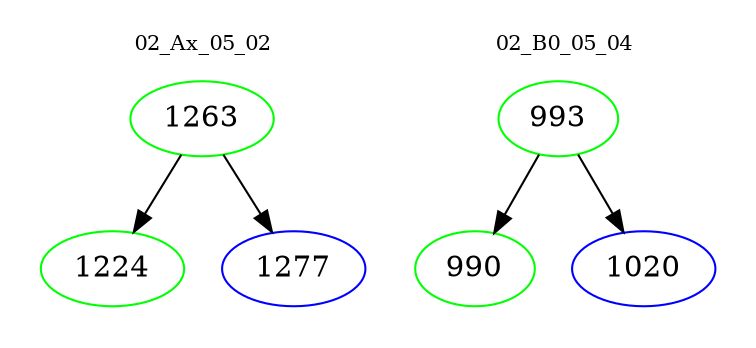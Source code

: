 digraph{
subgraph cluster_0 {
color = white
label = "02_Ax_05_02";
fontsize=10;
T0_1263 [label="1263", color="green"]
T0_1263 -> T0_1224 [color="black"]
T0_1224 [label="1224", color="green"]
T0_1263 -> T0_1277 [color="black"]
T0_1277 [label="1277", color="blue"]
}
subgraph cluster_1 {
color = white
label = "02_B0_05_04";
fontsize=10;
T1_993 [label="993", color="green"]
T1_993 -> T1_990 [color="black"]
T1_990 [label="990", color="green"]
T1_993 -> T1_1020 [color="black"]
T1_1020 [label="1020", color="blue"]
}
}
